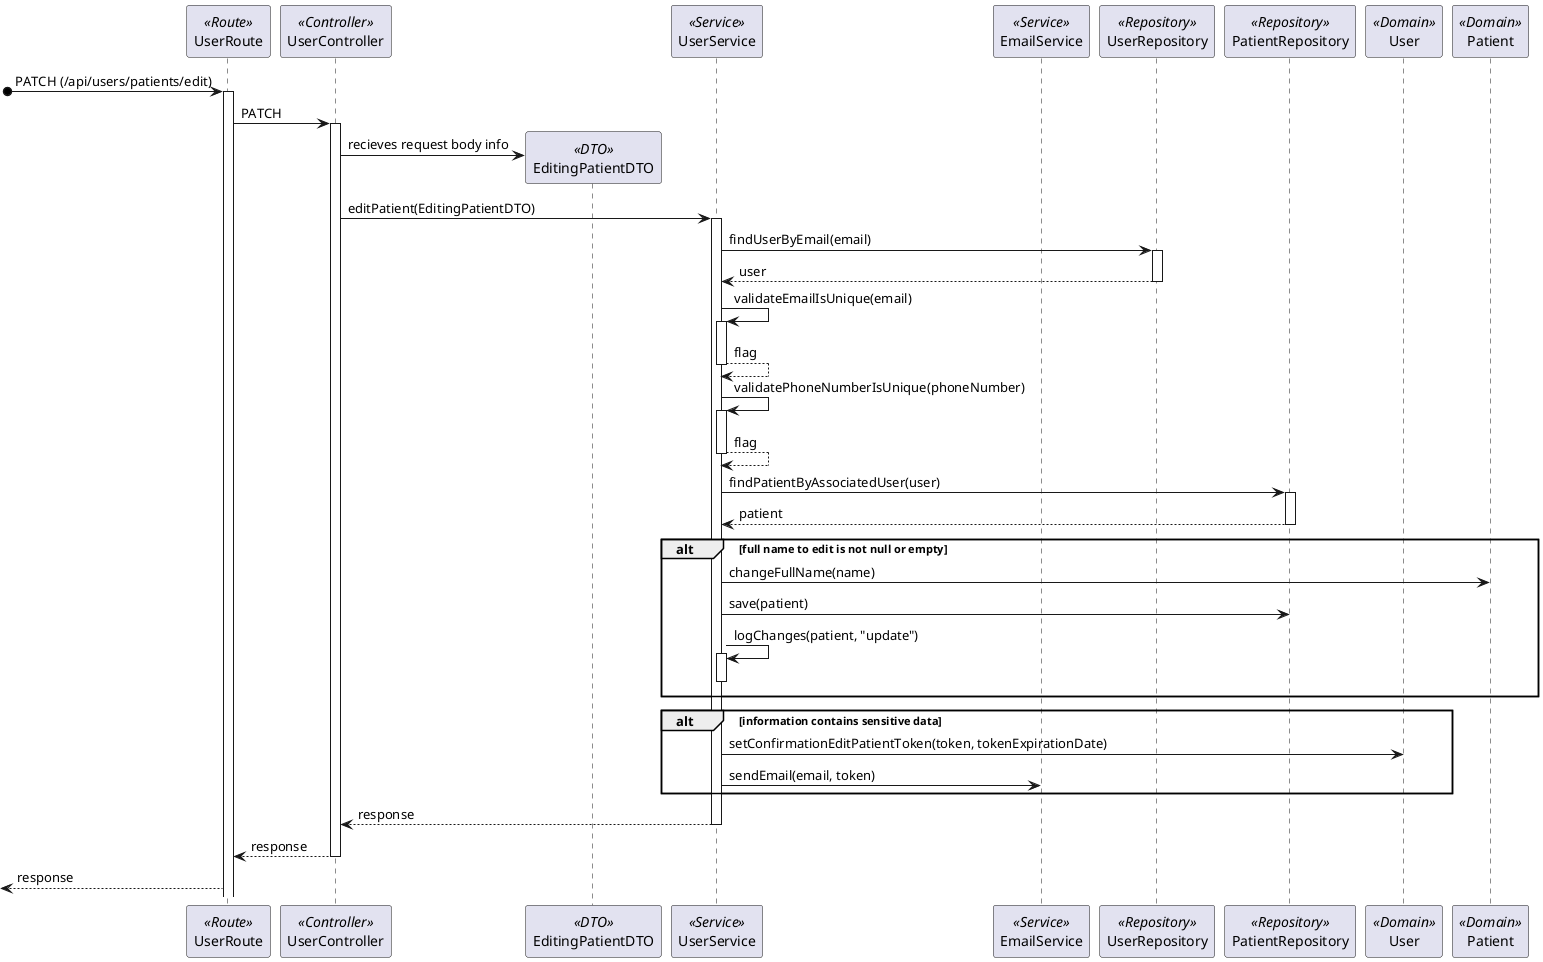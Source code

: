 ```plantuml
@startuml Process_View_Prior_Confirmation
participant UserRoute as Route <<Route>>
participant UserController as Controller <<Controller>>
participant EditingPatientDTO as DTO <<DTO>>
participant UserService as Service <<Service>>
participant EmailService as EmailService <<Service>>
participant UserRepository as Repository <<Repository>>
participant PatientRepository as PatientRepository <<Repository>>
participant User as User <<Domain>>
participant Patient as Patient <<Domain>>
[o-> Route: PATCH (/api/users/patients/edit)
activate Route
Route -> Controller : PATCH 
activate Controller
Controller -> DTO** : recieves request body info
Controller -> Service : editPatient(EditingPatientDTO)
activate Service
Service -> Repository : findUserByEmail(email)
activate Repository
return user
Service -> Service : validateEmailIsUnique(email)
activate Service
return flag
Service -> Service : validatePhoneNumberIsUnique(phoneNumber)
activate Service
return flag
Service -> PatientRepository : findPatientByAssociatedUser(user)
activate PatientRepository
return patient
alt full name to edit is not null or empty
Service -> Patient : changeFullName(name)
Service -> PatientRepository : save(patient)
Service -> Service : logChanges(patient, "update")
activate Service
deactivate Service
end
alt information contains sensitive data
Service -> User : setConfirmationEditPatientToken(token, tokenExpirationDate)
Service -> EmailService : sendEmail(email, token)
end
return response
return response
<-- Route : response
@enduml
```